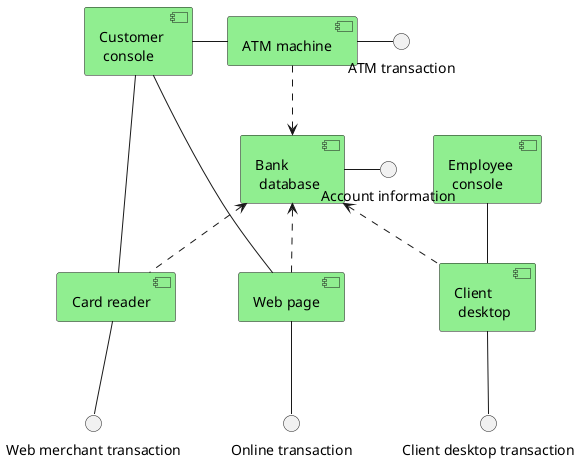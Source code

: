 @startuml INDZ task 3 ** Variant 2

[ATM machine] as ATMm #LightGreen
[Bank \n database] as BankDB #LightGreen
[Customer \n console] as CConsole #LightGreen
[Card reader] as CReader #LightGreen
[Web page] as WebP #LightGreen 
[Client \n desktop] as CDesktop #LightGreen
[Employee \n console] as EConsole #LightGreen

ATMm - ()"ATM transaction" 
BankDB - ()"Account information"
ATMm ..> BankDB
CConsole - ATMm
CReader -up- CConsole
CReader .up.> BankDB
()"Web merchant transaction" -up- CReader
()"Online transaction" -up- WebP
WebP .up.> BankDB
CConsole -down- WebP
EConsole -down- CDesktop
CDesktop -down- ()"Client desktop transaction"
CDesktop .up.> BankDB

@enduml
